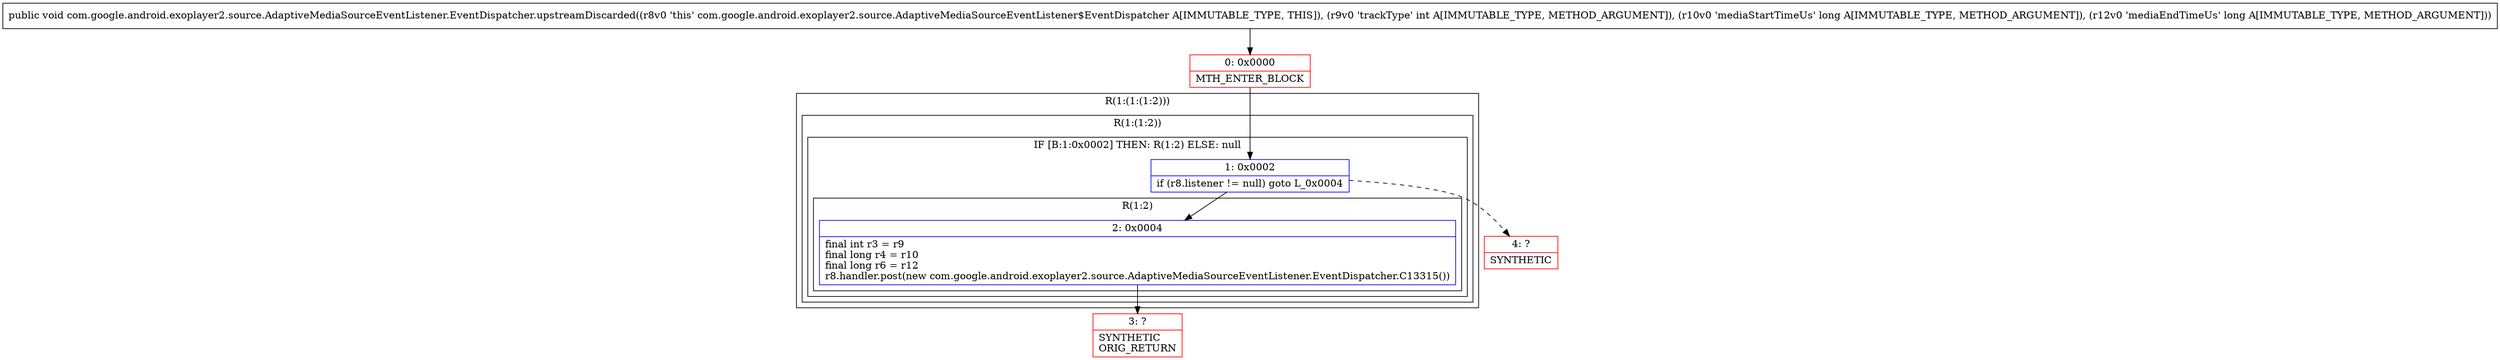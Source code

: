 digraph "CFG forcom.google.android.exoplayer2.source.AdaptiveMediaSourceEventListener.EventDispatcher.upstreamDiscarded(IJJ)V" {
subgraph cluster_Region_2021256521 {
label = "R(1:(1:(1:2)))";
node [shape=record,color=blue];
subgraph cluster_Region_1355164042 {
label = "R(1:(1:2))";
node [shape=record,color=blue];
subgraph cluster_IfRegion_1892549666 {
label = "IF [B:1:0x0002] THEN: R(1:2) ELSE: null";
node [shape=record,color=blue];
Node_1 [shape=record,label="{1\:\ 0x0002|if (r8.listener != null) goto L_0x0004\l}"];
subgraph cluster_Region_1801670627 {
label = "R(1:2)";
node [shape=record,color=blue];
Node_2 [shape=record,label="{2\:\ 0x0004|final int r3 = r9\lfinal long r4 = r10\lfinal long r6 = r12\lr8.handler.post(new com.google.android.exoplayer2.source.AdaptiveMediaSourceEventListener.EventDispatcher.C13315())\l}"];
}
}
}
}
Node_0 [shape=record,color=red,label="{0\:\ 0x0000|MTH_ENTER_BLOCK\l}"];
Node_3 [shape=record,color=red,label="{3\:\ ?|SYNTHETIC\lORIG_RETURN\l}"];
Node_4 [shape=record,color=red,label="{4\:\ ?|SYNTHETIC\l}"];
MethodNode[shape=record,label="{public void com.google.android.exoplayer2.source.AdaptiveMediaSourceEventListener.EventDispatcher.upstreamDiscarded((r8v0 'this' com.google.android.exoplayer2.source.AdaptiveMediaSourceEventListener$EventDispatcher A[IMMUTABLE_TYPE, THIS]), (r9v0 'trackType' int A[IMMUTABLE_TYPE, METHOD_ARGUMENT]), (r10v0 'mediaStartTimeUs' long A[IMMUTABLE_TYPE, METHOD_ARGUMENT]), (r12v0 'mediaEndTimeUs' long A[IMMUTABLE_TYPE, METHOD_ARGUMENT])) }"];
MethodNode -> Node_0;
Node_1 -> Node_2;
Node_1 -> Node_4[style=dashed];
Node_2 -> Node_3;
Node_0 -> Node_1;
}

